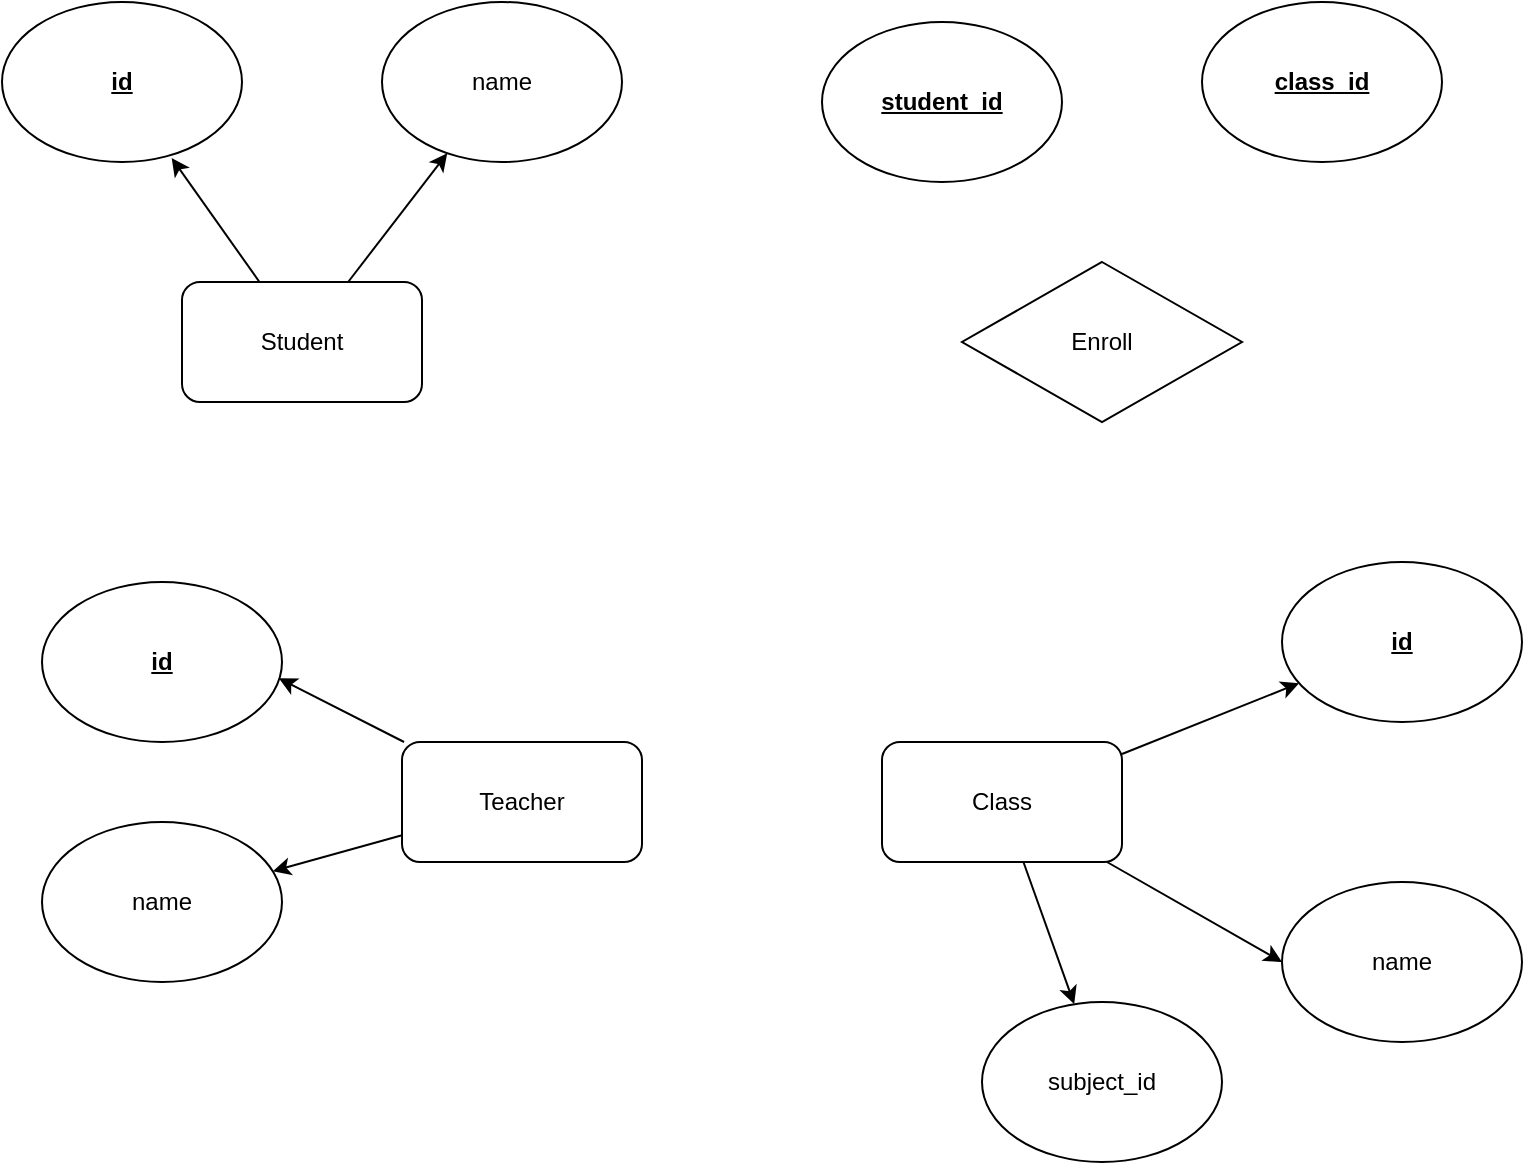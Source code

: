 <mxfile version="15.9.6" type="github">
  <diagram id="5jxAVSTNRqaWHPcTkBvK" name="Page-1">
    <mxGraphModel dx="1038" dy="1748" grid="1" gridSize="10" guides="1" tooltips="1" connect="1" arrows="1" fold="1" page="1" pageScale="1" pageWidth="827" pageHeight="1169" math="0" shadow="0">
      <root>
        <mxCell id="0" />
        <mxCell id="1" parent="0" />
        <mxCell id="VVToO8h7Z9PRj6bhhRa5-3" style="rounded=0;orthogonalLoop=1;jettySize=auto;html=1;entryX=0.987;entryY=0.602;entryDx=0;entryDy=0;entryPerimeter=0;" edge="1" parent="1" source="VVToO8h7Z9PRj6bhhRa5-1" target="VVToO8h7Z9PRj6bhhRa5-2">
          <mxGeometry relative="1" as="geometry" />
        </mxCell>
        <mxCell id="VVToO8h7Z9PRj6bhhRa5-7" style="edgeStyle=none;rounded=0;orthogonalLoop=1;jettySize=auto;html=1;" edge="1" parent="1" source="VVToO8h7Z9PRj6bhhRa5-1" target="VVToO8h7Z9PRj6bhhRa5-6">
          <mxGeometry relative="1" as="geometry" />
        </mxCell>
        <mxCell id="VVToO8h7Z9PRj6bhhRa5-1" value="Teacher" style="rounded=1;whiteSpace=wrap;html=1;" vertex="1" parent="1">
          <mxGeometry x="240" y="310" width="120" height="60" as="geometry" />
        </mxCell>
        <mxCell id="VVToO8h7Z9PRj6bhhRa5-2" value="id" style="ellipse;whiteSpace=wrap;html=1;fontStyle=5" vertex="1" parent="1">
          <mxGeometry x="60" y="230" width="120" height="80" as="geometry" />
        </mxCell>
        <mxCell id="VVToO8h7Z9PRj6bhhRa5-6" value="name" style="ellipse;whiteSpace=wrap;html=1;" vertex="1" parent="1">
          <mxGeometry x="60" y="350" width="120" height="80" as="geometry" />
        </mxCell>
        <mxCell id="VVToO8h7Z9PRj6bhhRa5-10" style="edgeStyle=none;rounded=0;orthogonalLoop=1;jettySize=auto;html=1;" edge="1" parent="1" source="VVToO8h7Z9PRj6bhhRa5-8" target="VVToO8h7Z9PRj6bhhRa5-9">
          <mxGeometry relative="1" as="geometry" />
        </mxCell>
        <mxCell id="VVToO8h7Z9PRj6bhhRa5-12" style="edgeStyle=none;rounded=0;orthogonalLoop=1;jettySize=auto;html=1;entryX=0;entryY=0.5;entryDx=0;entryDy=0;" edge="1" parent="1" source="VVToO8h7Z9PRj6bhhRa5-8" target="VVToO8h7Z9PRj6bhhRa5-11">
          <mxGeometry relative="1" as="geometry" />
        </mxCell>
        <mxCell id="VVToO8h7Z9PRj6bhhRa5-15" style="edgeStyle=none;rounded=0;orthogonalLoop=1;jettySize=auto;html=1;" edge="1" parent="1" source="VVToO8h7Z9PRj6bhhRa5-8" target="VVToO8h7Z9PRj6bhhRa5-14">
          <mxGeometry relative="1" as="geometry" />
        </mxCell>
        <mxCell id="VVToO8h7Z9PRj6bhhRa5-8" value="Class" style="rounded=1;whiteSpace=wrap;html=1;" vertex="1" parent="1">
          <mxGeometry x="480" y="310" width="120" height="60" as="geometry" />
        </mxCell>
        <mxCell id="VVToO8h7Z9PRj6bhhRa5-9" value="&lt;b&gt;&lt;u&gt;id&lt;/u&gt;&lt;/b&gt;" style="ellipse;whiteSpace=wrap;html=1;" vertex="1" parent="1">
          <mxGeometry x="680" y="220" width="120" height="80" as="geometry" />
        </mxCell>
        <mxCell id="VVToO8h7Z9PRj6bhhRa5-11" value="name" style="ellipse;whiteSpace=wrap;html=1;" vertex="1" parent="1">
          <mxGeometry x="680" y="380" width="120" height="80" as="geometry" />
        </mxCell>
        <mxCell id="VVToO8h7Z9PRj6bhhRa5-17" style="edgeStyle=none;rounded=0;orthogonalLoop=1;jettySize=auto;html=1;entryX=0.707;entryY=0.975;entryDx=0;entryDy=0;entryPerimeter=0;" edge="1" parent="1" source="VVToO8h7Z9PRj6bhhRa5-13" target="VVToO8h7Z9PRj6bhhRa5-16">
          <mxGeometry relative="1" as="geometry" />
        </mxCell>
        <mxCell id="VVToO8h7Z9PRj6bhhRa5-19" style="edgeStyle=none;rounded=0;orthogonalLoop=1;jettySize=auto;html=1;" edge="1" parent="1" source="VVToO8h7Z9PRj6bhhRa5-13" target="VVToO8h7Z9PRj6bhhRa5-18">
          <mxGeometry relative="1" as="geometry" />
        </mxCell>
        <mxCell id="VVToO8h7Z9PRj6bhhRa5-13" value="Student" style="rounded=1;whiteSpace=wrap;html=1;glass=0;" vertex="1" parent="1">
          <mxGeometry x="130" y="80" width="120" height="60" as="geometry" />
        </mxCell>
        <mxCell id="VVToO8h7Z9PRj6bhhRa5-14" value="subject_id" style="ellipse;whiteSpace=wrap;html=1;" vertex="1" parent="1">
          <mxGeometry x="530" y="440" width="120" height="80" as="geometry" />
        </mxCell>
        <mxCell id="VVToO8h7Z9PRj6bhhRa5-16" value="&lt;b&gt;&lt;u&gt;id&lt;/u&gt;&lt;/b&gt;" style="ellipse;whiteSpace=wrap;html=1;" vertex="1" parent="1">
          <mxGeometry x="40" y="-60" width="120" height="80" as="geometry" />
        </mxCell>
        <mxCell id="VVToO8h7Z9PRj6bhhRa5-18" value="name" style="ellipse;whiteSpace=wrap;html=1;" vertex="1" parent="1">
          <mxGeometry x="230" y="-60" width="120" height="80" as="geometry" />
        </mxCell>
        <mxCell id="VVToO8h7Z9PRj6bhhRa5-20" value="Enroll" style="rhombus;whiteSpace=wrap;html=1;glass=0;" vertex="1" parent="1">
          <mxGeometry x="520" y="70" width="140" height="80" as="geometry" />
        </mxCell>
        <mxCell id="VVToO8h7Z9PRj6bhhRa5-21" value="&lt;b&gt;&lt;u&gt;student_id&lt;/u&gt;&lt;/b&gt;" style="ellipse;whiteSpace=wrap;html=1;" vertex="1" parent="1">
          <mxGeometry x="450" y="-50" width="120" height="80" as="geometry" />
        </mxCell>
        <mxCell id="VVToO8h7Z9PRj6bhhRa5-22" value="&lt;b&gt;&lt;u&gt;class_id&lt;/u&gt;&lt;/b&gt;" style="ellipse;whiteSpace=wrap;html=1;" vertex="1" parent="1">
          <mxGeometry x="640" y="-60" width="120" height="80" as="geometry" />
        </mxCell>
      </root>
    </mxGraphModel>
  </diagram>
</mxfile>
